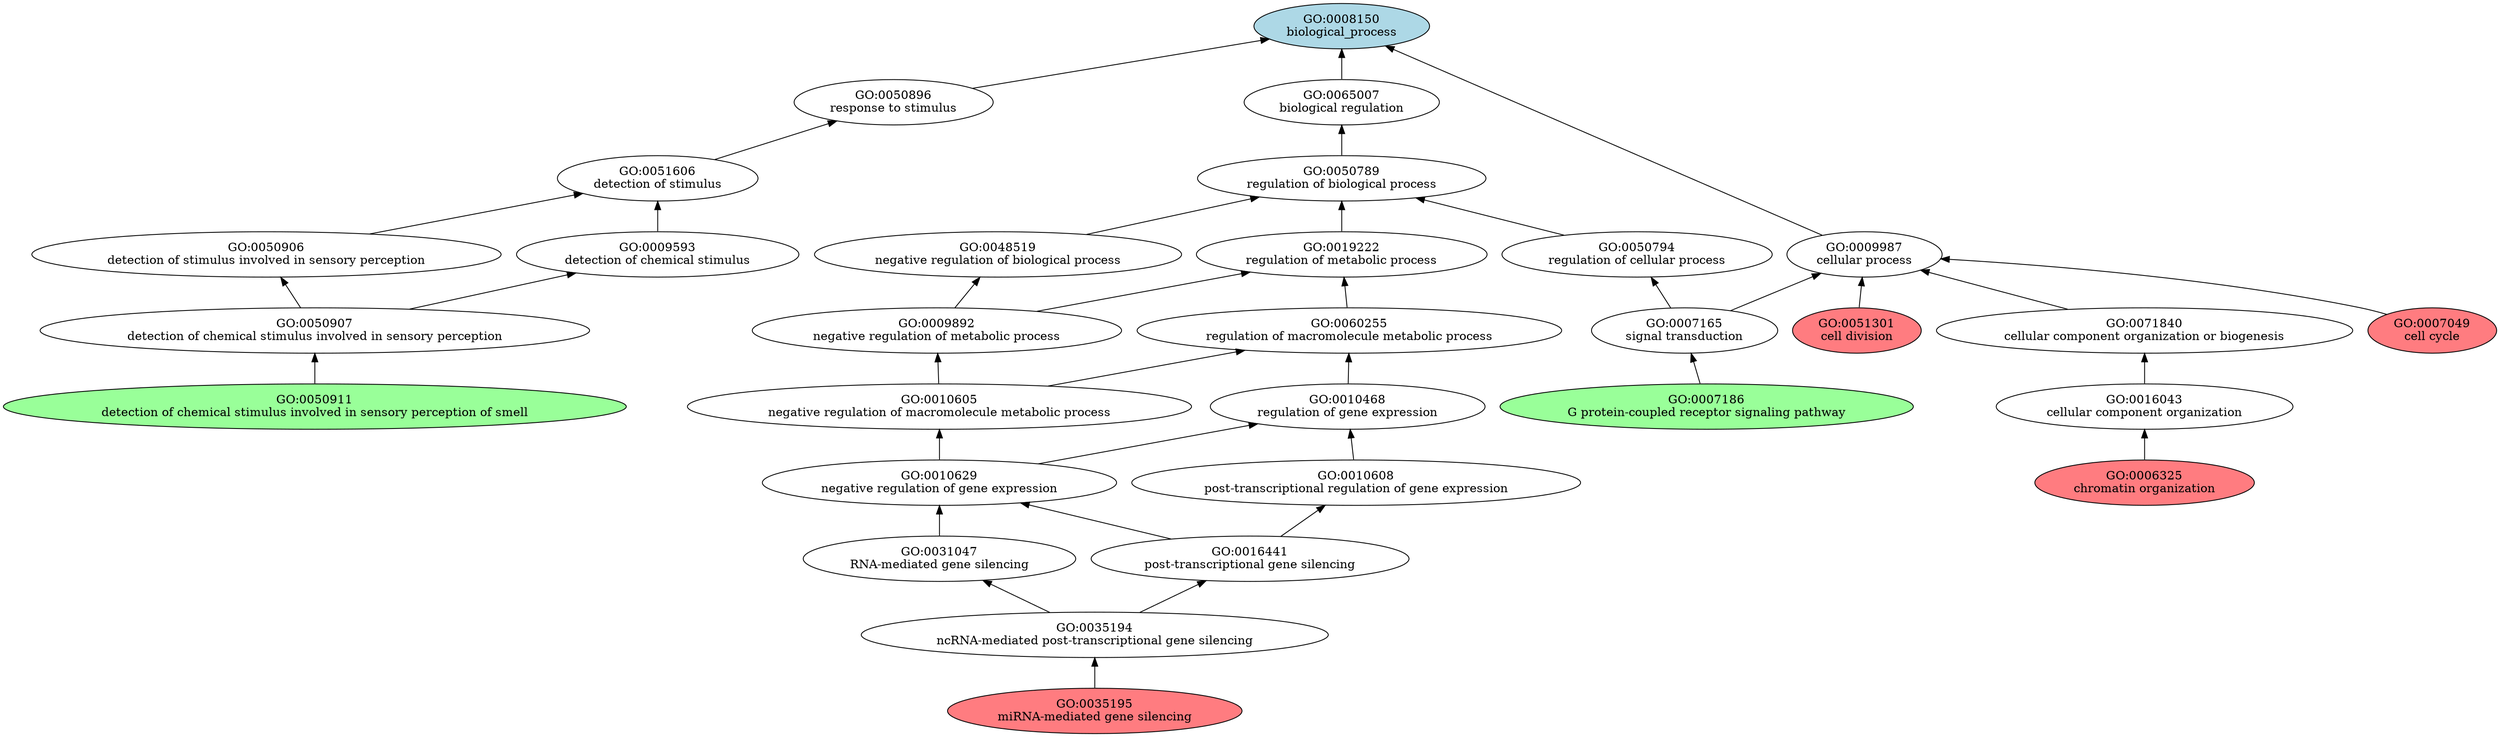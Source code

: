 strict digraph "" {
	graph [rankdir=BT];
	node [label="\N"];
	"GO:0050911"	[fillcolor="#99FF99",
		label="GO:0050911
detection of chemical stimulus involved in sensory perception of smell",
		style=filled];
	"GO:0050907"	[label="GO:0050907
detection of chemical stimulus involved in sensory perception"];
	"GO:0050911" -> "GO:0050907";
	"GO:0050906"	[label="GO:0050906
detection of stimulus involved in sensory perception"];
	"GO:0050907" -> "GO:0050906";
	"GO:0009593"	[label="GO:0009593
detection of chemical stimulus"];
	"GO:0050907" -> "GO:0009593";
	"GO:0051606"	[label="GO:0051606
detection of stimulus"];
	"GO:0050906" -> "GO:0051606";
	"GO:0050896"	[label="GO:0050896
response to stimulus"];
	"GO:0051606" -> "GO:0050896";
	"GO:0008150"	[fillcolor=lightblue,
		label="GO:0008150
biological_process",
		style=filled];
	"GO:0050896" -> "GO:0008150";
	"GO:0009593" -> "GO:0051606";
	"GO:0007186"	[fillcolor="#99FF99",
		label="GO:0007186
G protein-coupled receptor signaling pathway",
		style=filled];
	"GO:0007165"	[label="GO:0007165
signal transduction"];
	"GO:0007186" -> "GO:0007165";
	"GO:0009987"	[label="GO:0009987
cellular process"];
	"GO:0007165" -> "GO:0009987";
	"GO:0050794"	[label="GO:0050794
regulation of cellular process"];
	"GO:0007165" -> "GO:0050794";
	"GO:0009987" -> "GO:0008150";
	"GO:0050789"	[label="GO:0050789
regulation of biological process"];
	"GO:0050794" -> "GO:0050789";
	"GO:0065007"	[label="GO:0065007
biological regulation"];
	"GO:0050789" -> "GO:0065007";
	"GO:0065007" -> "GO:0008150";
	"GO:0051301"	[fillcolor="#FF7C80",
		label="GO:0051301
cell division",
		style=filled];
	"GO:0051301" -> "GO:0009987";
	"GO:0006325"	[fillcolor="#FF7C80",
		label="GO:0006325
chromatin organization",
		style=filled];
	"GO:0016043"	[label="GO:0016043
cellular component organization"];
	"GO:0006325" -> "GO:0016043";
	"GO:0071840"	[label="GO:0071840
cellular component organization or biogenesis"];
	"GO:0016043" -> "GO:0071840";
	"GO:0071840" -> "GO:0009987";
	"GO:0007049"	[fillcolor="#FF7C80",
		label="GO:0007049
cell cycle",
		style=filled];
	"GO:0007049" -> "GO:0009987";
	"GO:0035195"	[fillcolor="#FF7C80",
		label="GO:0035195
miRNA-mediated gene silencing",
		style=filled];
	"GO:0035194"	[label="GO:0035194
ncRNA-mediated post-transcriptional gene silencing"];
	"GO:0035195" -> "GO:0035194";
	"GO:0031047"	[label="GO:0031047
RNA-mediated gene silencing"];
	"GO:0035194" -> "GO:0031047";
	"GO:0016441"	[label="GO:0016441
post-transcriptional gene silencing"];
	"GO:0035194" -> "GO:0016441";
	"GO:0010629"	[label="GO:0010629
negative regulation of gene expression"];
	"GO:0031047" -> "GO:0010629";
	"GO:0010468"	[label="GO:0010468
regulation of gene expression"];
	"GO:0010629" -> "GO:0010468";
	"GO:0010605"	[label="GO:0010605
negative regulation of macromolecule metabolic process"];
	"GO:0010629" -> "GO:0010605";
	"GO:0060255"	[label="GO:0060255
regulation of macromolecule metabolic process"];
	"GO:0010468" -> "GO:0060255";
	"GO:0019222"	[label="GO:0019222
regulation of metabolic process"];
	"GO:0060255" -> "GO:0019222";
	"GO:0019222" -> "GO:0050789";
	"GO:0010605" -> "GO:0060255";
	"GO:0009892"	[label="GO:0009892
negative regulation of metabolic process"];
	"GO:0010605" -> "GO:0009892";
	"GO:0009892" -> "GO:0019222";
	"GO:0048519"	[label="GO:0048519
negative regulation of biological process"];
	"GO:0009892" -> "GO:0048519";
	"GO:0048519" -> "GO:0050789";
	"GO:0016441" -> "GO:0010629";
	"GO:0010608"	[label="GO:0010608
post-transcriptional regulation of gene expression"];
	"GO:0016441" -> "GO:0010608";
	"GO:0010608" -> "GO:0010468";
}
